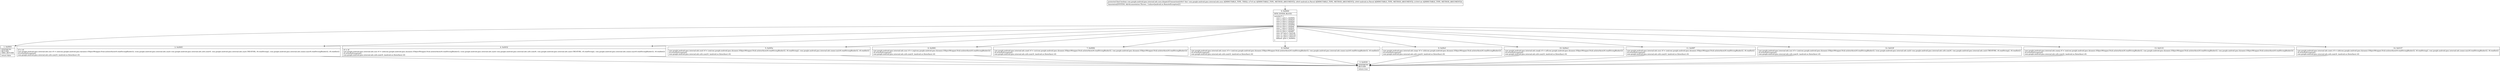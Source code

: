 digraph "CFG forcom.google.android.gms.internal.ads.zzzu.dispatchTransaction(ILandroid\/os\/Parcel;Landroid\/os\/Parcel;I)Z" {
Node_0 [shape=record,label="{0\:\ 0x0000|MTH_ENTER_BLOCK\l|switch(r7) \{\l    case 1: goto L_0x0005;\l    case 2: goto L_0x0032;\l    case 3: goto L_0x005e;\l    case 4: goto L_0x0081;\l    case 5: goto L_0x0094;\l    case 6: goto L_0x00af;\l    case 7: goto L_0x00cf;\l    case 8: goto L_0x00e3;\l    case 9: goto L_0x00f7;\l    case 10: goto L_0x010f;\l    case 11: goto L_0x0133;\l    case 12: goto L_0x0157;\l    default: goto L_0x0003;\l\}\l}"];
Node_1 [shape=record,label="{1\:\ 0x0003|SYNTHETIC\lRETURN\lORIG_RETURN\l|return false\l}"];
Node_2 [shape=record,label="{2\:\ 0x0005|r0 = r6\lcom.google.android.gms.internal.ads.zzzi r0 = zza(com.google.android.gms.dynamic.IObjectWrapper.Stub.asInterface(r8.readStrongBinder()), (com.google.android.gms.internal.ads.zzyb) com.google.android.gms.internal.ads.zzfo.zza(r8, com.google.android.gms.internal.ads.zzyb.CREATOR), r8.readString(), com.google.android.gms.internal.ads.zzamr.zzy(r8.readStrongBinder()), r8.readInt())\lr9.writeNoException()\lcom.google.android.gms.internal.ads.zzfo.zza(r9, (android.os.IInterface) r0)\l}"];
Node_3 [shape=record,label="{3\:\ 0x0030|SYNTHETIC\lRETURN\l|return true\l}"];
Node_4 [shape=record,label="{4\:\ 0x0032|r0 = r6\lcom.google.android.gms.internal.ads.zzzi r0 = zzb(com.google.android.gms.dynamic.IObjectWrapper.Stub.asInterface(r8.readStrongBinder()), (com.google.android.gms.internal.ads.zzyb) com.google.android.gms.internal.ads.zzfo.zza(r8, com.google.android.gms.internal.ads.zzyb.CREATOR), r8.readString(), com.google.android.gms.internal.ads.zzamr.zzy(r8.readStrongBinder()), r8.readInt())\lr9.writeNoException()\lcom.google.android.gms.internal.ads.zzfo.zza(r9, (android.os.IInterface) r0)\l}"];
Node_5 [shape=record,label="{5\:\ 0x005e|com.google.android.gms.internal.ads.zzzd r0 = zza(com.google.android.gms.dynamic.IObjectWrapper.Stub.asInterface(r8.readStrongBinder()), r8.readString(), com.google.android.gms.internal.ads.zzamr.zzy(r8.readStrongBinder()), r8.readInt())\lr9.writeNoException()\lcom.google.android.gms.internal.ads.zzfo.zza(r9, (android.os.IInterface) r0)\l}"];
Node_6 [shape=record,label="{6\:\ 0x0081|com.google.android.gms.internal.ads.zzzz r0 = zzg(com.google.android.gms.dynamic.IObjectWrapper.Stub.asInterface(r8.readStrongBinder()))\lr9.writeNoException()\lcom.google.android.gms.internal.ads.zzfo.zza(r9, (android.os.IInterface) r0)\l}"];
Node_7 [shape=record,label="{7\:\ 0x0094|com.google.android.gms.internal.ads.zzael r0 = zzc(com.google.android.gms.dynamic.IObjectWrapper.Stub.asInterface(r8.readStrongBinder()), com.google.android.gms.dynamic.IObjectWrapper.Stub.asInterface(r8.readStrongBinder()))\lr9.writeNoException()\lcom.google.android.gms.internal.ads.zzfo.zza(r9, (android.os.IInterface) r0)\l}"];
Node_8 [shape=record,label="{8\:\ 0x00af|com.google.android.gms.internal.ads.zzasx r0 = zza(com.google.android.gms.dynamic.IObjectWrapper.Stub.asInterface(r8.readStrongBinder()), com.google.android.gms.internal.ads.zzamr.zzy(r8.readStrongBinder()), r8.readInt())\lr9.writeNoException()\lcom.google.android.gms.internal.ads.zzfo.zza(r9, (android.os.IInterface) r0)\l}"];
Node_9 [shape=record,label="{9\:\ 0x00cf|com.google.android.gms.internal.ads.zzaqr r0 = zzh(com.google.android.gms.dynamic.IObjectWrapper.Stub.asInterface(r8.readStrongBinder()))\lr9.writeNoException()\lcom.google.android.gms.internal.ads.zzfo.zza(r9, (android.os.IInterface) r0)\l}"];
Node_10 [shape=record,label="{10\:\ 0x00e3|com.google.android.gms.internal.ads.zzaqh r0 = zzf(com.google.android.gms.dynamic.IObjectWrapper.Stub.asInterface(r8.readStrongBinder()))\lr9.writeNoException()\lcom.google.android.gms.internal.ads.zzfo.zza(r9, (android.os.IInterface) r0)\l}"];
Node_11 [shape=record,label="{11\:\ 0x00f7|com.google.android.gms.internal.ads.zzzz r0 = zza(com.google.android.gms.dynamic.IObjectWrapper.Stub.asInterface(r8.readStrongBinder()), r8.readInt())\lr9.writeNoException()\lcom.google.android.gms.internal.ads.zzfo.zza(r9, (android.os.IInterface) r0)\l}"];
Node_12 [shape=record,label="{12\:\ 0x010f|com.google.android.gms.internal.ads.zzzi r0 = zza(com.google.android.gms.dynamic.IObjectWrapper.Stub.asInterface(r8.readStrongBinder()), (com.google.android.gms.internal.ads.zzyb) com.google.android.gms.internal.ads.zzfo.zza(r8, com.google.android.gms.internal.ads.zzyb.CREATOR), r8.readString(), r8.readInt())\lr9.writeNoException()\lcom.google.android.gms.internal.ads.zzfo.zza(r9, (android.os.IInterface) r0)\l}"];
Node_13 [shape=record,label="{13\:\ 0x0133|com.google.android.gms.internal.ads.zzaeq r0 = zza(com.google.android.gms.dynamic.IObjectWrapper.Stub.asInterface(r8.readStrongBinder()), com.google.android.gms.dynamic.IObjectWrapper.Stub.asInterface(r8.readStrongBinder()), com.google.android.gms.dynamic.IObjectWrapper.Stub.asInterface(r8.readStrongBinder()))\lr9.writeNoException()\lcom.google.android.gms.internal.ads.zzfo.zza(r9, (android.os.IInterface) r0)\l}"];
Node_14 [shape=record,label="{14\:\ 0x0157|com.google.android.gms.internal.ads.zzatu r0 = zzb(com.google.android.gms.dynamic.IObjectWrapper.Stub.asInterface(r8.readStrongBinder()), r8.readString(), com.google.android.gms.internal.ads.zzamr.zzy(r8.readStrongBinder()), r8.readInt())\lr9.writeNoException()\lcom.google.android.gms.internal.ads.zzfo.zza(r9, (android.os.IInterface) r0)\l}"];
MethodNode[shape=record,label="{protected final boolean com.google.android.gms.internal.ads.zzzu.dispatchTransaction((r6v0 'this' com.google.android.gms.internal.ads.zzzu A[IMMUTABLE_TYPE, THIS]), (r7v0 int A[IMMUTABLE_TYPE, METHOD_ARGUMENT]), (r8v0 android.os.Parcel A[IMMUTABLE_TYPE, METHOD_ARGUMENT]), (r9v0 android.os.Parcel A[IMMUTABLE_TYPE, METHOD_ARGUMENT]), (r10v0 int A[IMMUTABLE_TYPE, METHOD_ARGUMENT]))  | Annotation[SYSTEM, dalvik.annotation.Throws, \{value=[android.os.RemoteException]\}]\l}"];
MethodNode -> Node_0;
Node_0 -> Node_1;
Node_0 -> Node_2;
Node_0 -> Node_4;
Node_0 -> Node_5;
Node_0 -> Node_6;
Node_0 -> Node_7;
Node_0 -> Node_8;
Node_0 -> Node_9;
Node_0 -> Node_10;
Node_0 -> Node_11;
Node_0 -> Node_12;
Node_0 -> Node_13;
Node_0 -> Node_14;
Node_2 -> Node_3;
Node_4 -> Node_3;
Node_5 -> Node_3;
Node_6 -> Node_3;
Node_7 -> Node_3;
Node_8 -> Node_3;
Node_9 -> Node_3;
Node_10 -> Node_3;
Node_11 -> Node_3;
Node_12 -> Node_3;
Node_13 -> Node_3;
Node_14 -> Node_3;
}

